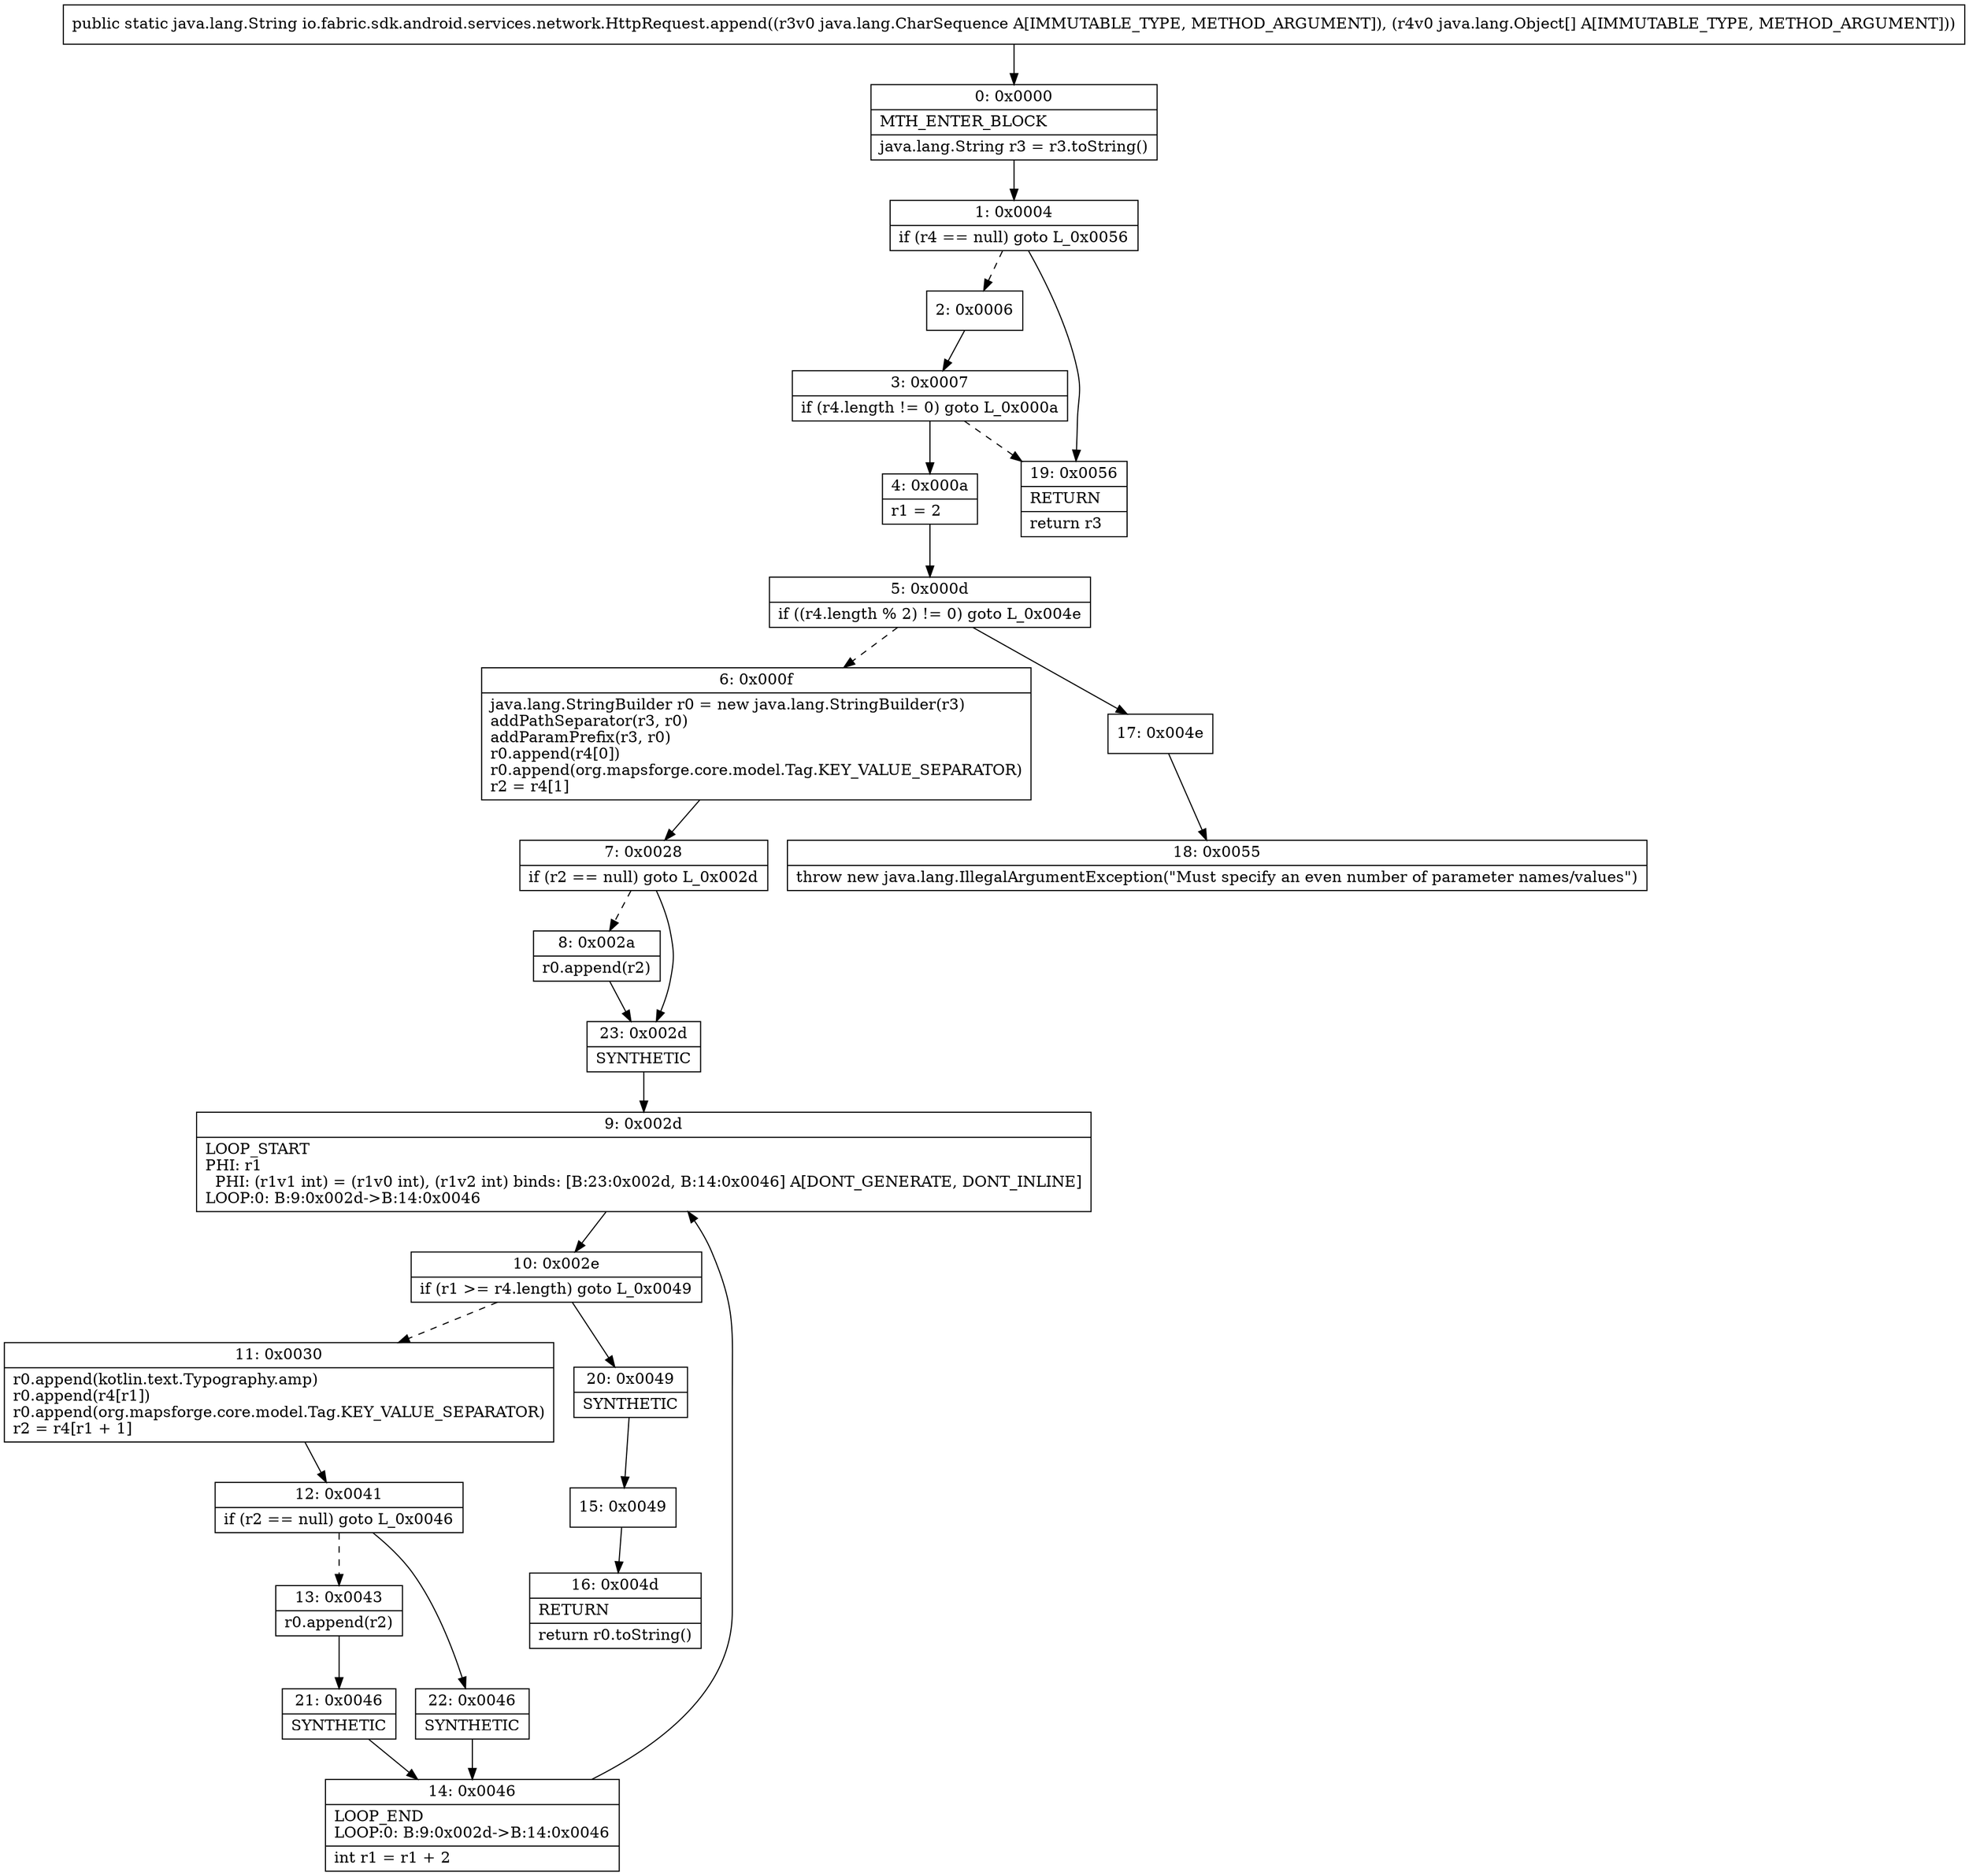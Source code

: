 digraph "CFG forio.fabric.sdk.android.services.network.HttpRequest.append(Ljava\/lang\/CharSequence;[Ljava\/lang\/Object;)Ljava\/lang\/String;" {
Node_0 [shape=record,label="{0\:\ 0x0000|MTH_ENTER_BLOCK\l|java.lang.String r3 = r3.toString()\l}"];
Node_1 [shape=record,label="{1\:\ 0x0004|if (r4 == null) goto L_0x0056\l}"];
Node_2 [shape=record,label="{2\:\ 0x0006}"];
Node_3 [shape=record,label="{3\:\ 0x0007|if (r4.length != 0) goto L_0x000a\l}"];
Node_4 [shape=record,label="{4\:\ 0x000a|r1 = 2\l}"];
Node_5 [shape=record,label="{5\:\ 0x000d|if ((r4.length % 2) != 0) goto L_0x004e\l}"];
Node_6 [shape=record,label="{6\:\ 0x000f|java.lang.StringBuilder r0 = new java.lang.StringBuilder(r3)\laddPathSeparator(r3, r0)\laddParamPrefix(r3, r0)\lr0.append(r4[0])\lr0.append(org.mapsforge.core.model.Tag.KEY_VALUE_SEPARATOR)\lr2 = r4[1]\l}"];
Node_7 [shape=record,label="{7\:\ 0x0028|if (r2 == null) goto L_0x002d\l}"];
Node_8 [shape=record,label="{8\:\ 0x002a|r0.append(r2)\l}"];
Node_9 [shape=record,label="{9\:\ 0x002d|LOOP_START\lPHI: r1 \l  PHI: (r1v1 int) = (r1v0 int), (r1v2 int) binds: [B:23:0x002d, B:14:0x0046] A[DONT_GENERATE, DONT_INLINE]\lLOOP:0: B:9:0x002d\-\>B:14:0x0046\l}"];
Node_10 [shape=record,label="{10\:\ 0x002e|if (r1 \>= r4.length) goto L_0x0049\l}"];
Node_11 [shape=record,label="{11\:\ 0x0030|r0.append(kotlin.text.Typography.amp)\lr0.append(r4[r1])\lr0.append(org.mapsforge.core.model.Tag.KEY_VALUE_SEPARATOR)\lr2 = r4[r1 + 1]\l}"];
Node_12 [shape=record,label="{12\:\ 0x0041|if (r2 == null) goto L_0x0046\l}"];
Node_13 [shape=record,label="{13\:\ 0x0043|r0.append(r2)\l}"];
Node_14 [shape=record,label="{14\:\ 0x0046|LOOP_END\lLOOP:0: B:9:0x002d\-\>B:14:0x0046\l|int r1 = r1 + 2\l}"];
Node_15 [shape=record,label="{15\:\ 0x0049}"];
Node_16 [shape=record,label="{16\:\ 0x004d|RETURN\l|return r0.toString()\l}"];
Node_17 [shape=record,label="{17\:\ 0x004e}"];
Node_18 [shape=record,label="{18\:\ 0x0055|throw new java.lang.IllegalArgumentException(\"Must specify an even number of parameter names\/values\")\l}"];
Node_19 [shape=record,label="{19\:\ 0x0056|RETURN\l|return r3\l}"];
Node_20 [shape=record,label="{20\:\ 0x0049|SYNTHETIC\l}"];
Node_21 [shape=record,label="{21\:\ 0x0046|SYNTHETIC\l}"];
Node_22 [shape=record,label="{22\:\ 0x0046|SYNTHETIC\l}"];
Node_23 [shape=record,label="{23\:\ 0x002d|SYNTHETIC\l}"];
MethodNode[shape=record,label="{public static java.lang.String io.fabric.sdk.android.services.network.HttpRequest.append((r3v0 java.lang.CharSequence A[IMMUTABLE_TYPE, METHOD_ARGUMENT]), (r4v0 java.lang.Object[] A[IMMUTABLE_TYPE, METHOD_ARGUMENT])) }"];
MethodNode -> Node_0;
Node_0 -> Node_1;
Node_1 -> Node_2[style=dashed];
Node_1 -> Node_19;
Node_2 -> Node_3;
Node_3 -> Node_4;
Node_3 -> Node_19[style=dashed];
Node_4 -> Node_5;
Node_5 -> Node_6[style=dashed];
Node_5 -> Node_17;
Node_6 -> Node_7;
Node_7 -> Node_8[style=dashed];
Node_7 -> Node_23;
Node_8 -> Node_23;
Node_9 -> Node_10;
Node_10 -> Node_11[style=dashed];
Node_10 -> Node_20;
Node_11 -> Node_12;
Node_12 -> Node_13[style=dashed];
Node_12 -> Node_22;
Node_13 -> Node_21;
Node_14 -> Node_9;
Node_15 -> Node_16;
Node_17 -> Node_18;
Node_20 -> Node_15;
Node_21 -> Node_14;
Node_22 -> Node_14;
Node_23 -> Node_9;
}

